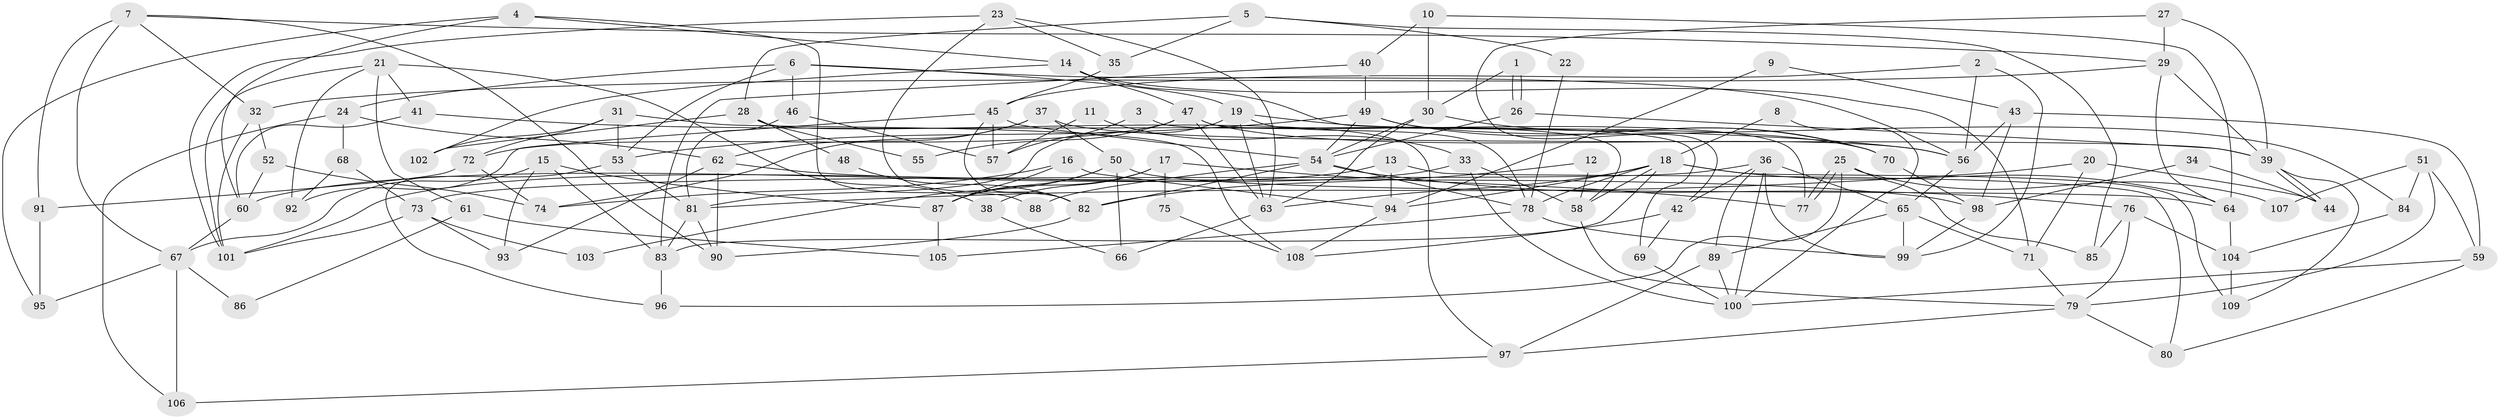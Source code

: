 // Generated by graph-tools (version 1.1) at 2025/26/03/09/25 03:26:19]
// undirected, 109 vertices, 218 edges
graph export_dot {
graph [start="1"]
  node [color=gray90,style=filled];
  1;
  2;
  3;
  4;
  5;
  6;
  7;
  8;
  9;
  10;
  11;
  12;
  13;
  14;
  15;
  16;
  17;
  18;
  19;
  20;
  21;
  22;
  23;
  24;
  25;
  26;
  27;
  28;
  29;
  30;
  31;
  32;
  33;
  34;
  35;
  36;
  37;
  38;
  39;
  40;
  41;
  42;
  43;
  44;
  45;
  46;
  47;
  48;
  49;
  50;
  51;
  52;
  53;
  54;
  55;
  56;
  57;
  58;
  59;
  60;
  61;
  62;
  63;
  64;
  65;
  66;
  67;
  68;
  69;
  70;
  71;
  72;
  73;
  74;
  75;
  76;
  77;
  78;
  79;
  80;
  81;
  82;
  83;
  84;
  85;
  86;
  87;
  88;
  89;
  90;
  91;
  92;
  93;
  94;
  95;
  96;
  97;
  98;
  99;
  100;
  101;
  102;
  103;
  104;
  105;
  106;
  107;
  108;
  109;
  1 -- 30;
  1 -- 26;
  1 -- 26;
  2 -- 45;
  2 -- 99;
  2 -- 56;
  3 -- 57;
  3 -- 58;
  4 -- 95;
  4 -- 14;
  4 -- 60;
  4 -- 88;
  5 -- 85;
  5 -- 28;
  5 -- 22;
  5 -- 35;
  6 -- 24;
  6 -- 19;
  6 -- 46;
  6 -- 53;
  6 -- 56;
  7 -- 29;
  7 -- 90;
  7 -- 32;
  7 -- 67;
  7 -- 91;
  8 -- 18;
  8 -- 100;
  9 -- 43;
  9 -- 94;
  10 -- 30;
  10 -- 64;
  10 -- 40;
  11 -- 33;
  11 -- 57;
  12 -- 58;
  12 -- 82;
  13 -- 94;
  13 -- 60;
  13 -- 80;
  14 -- 69;
  14 -- 47;
  14 -- 71;
  14 -- 102;
  15 -- 83;
  15 -- 87;
  15 -- 67;
  15 -- 93;
  16 -- 87;
  16 -- 74;
  16 -- 94;
  17 -- 38;
  17 -- 77;
  17 -- 75;
  17 -- 87;
  18 -- 63;
  18 -- 64;
  18 -- 58;
  18 -- 78;
  18 -- 83;
  18 -- 94;
  18 -- 109;
  19 -- 70;
  19 -- 78;
  19 -- 63;
  19 -- 81;
  20 -- 71;
  20 -- 81;
  20 -- 44;
  21 -- 101;
  21 -- 41;
  21 -- 38;
  21 -- 61;
  21 -- 92;
  22 -- 78;
  23 -- 63;
  23 -- 35;
  23 -- 82;
  23 -- 101;
  24 -- 106;
  24 -- 68;
  24 -- 62;
  25 -- 96;
  25 -- 77;
  25 -- 77;
  25 -- 85;
  25 -- 107;
  26 -- 39;
  26 -- 54;
  27 -- 39;
  27 -- 42;
  27 -- 29;
  28 -- 97;
  28 -- 102;
  28 -- 48;
  28 -- 55;
  29 -- 32;
  29 -- 39;
  29 -- 64;
  30 -- 70;
  30 -- 54;
  30 -- 63;
  31 -- 72;
  31 -- 53;
  31 -- 102;
  31 -- 108;
  32 -- 101;
  32 -- 52;
  33 -- 58;
  33 -- 101;
  33 -- 100;
  34 -- 98;
  34 -- 44;
  35 -- 45;
  36 -- 65;
  36 -- 100;
  36 -- 42;
  36 -- 73;
  36 -- 89;
  36 -- 99;
  37 -- 39;
  37 -- 62;
  37 -- 50;
  37 -- 74;
  38 -- 66;
  39 -- 44;
  39 -- 44;
  39 -- 109;
  40 -- 49;
  40 -- 83;
  41 -- 56;
  41 -- 60;
  42 -- 108;
  42 -- 69;
  43 -- 56;
  43 -- 98;
  43 -- 59;
  45 -- 54;
  45 -- 82;
  45 -- 57;
  45 -- 92;
  46 -- 81;
  46 -- 57;
  47 -- 63;
  47 -- 56;
  47 -- 55;
  47 -- 72;
  47 -- 77;
  48 -- 82;
  49 -- 84;
  49 -- 53;
  49 -- 54;
  49 -- 70;
  50 -- 64;
  50 -- 66;
  50 -- 87;
  50 -- 103;
  51 -- 79;
  51 -- 59;
  51 -- 84;
  51 -- 107;
  52 -- 60;
  52 -- 74;
  53 -- 81;
  53 -- 96;
  54 -- 76;
  54 -- 78;
  54 -- 82;
  54 -- 88;
  56 -- 65;
  58 -- 79;
  59 -- 100;
  59 -- 80;
  60 -- 67;
  61 -- 105;
  61 -- 86;
  62 -- 90;
  62 -- 93;
  62 -- 98;
  63 -- 66;
  64 -- 104;
  65 -- 99;
  65 -- 71;
  65 -- 89;
  67 -- 86;
  67 -- 95;
  67 -- 106;
  68 -- 92;
  68 -- 73;
  69 -- 100;
  70 -- 98;
  71 -- 79;
  72 -- 74;
  72 -- 91;
  73 -- 93;
  73 -- 101;
  73 -- 103;
  75 -- 108;
  76 -- 79;
  76 -- 85;
  76 -- 104;
  78 -- 99;
  78 -- 105;
  79 -- 80;
  79 -- 97;
  81 -- 83;
  81 -- 90;
  82 -- 90;
  83 -- 96;
  84 -- 104;
  87 -- 105;
  89 -- 97;
  89 -- 100;
  91 -- 95;
  94 -- 108;
  97 -- 106;
  98 -- 99;
  104 -- 109;
}
